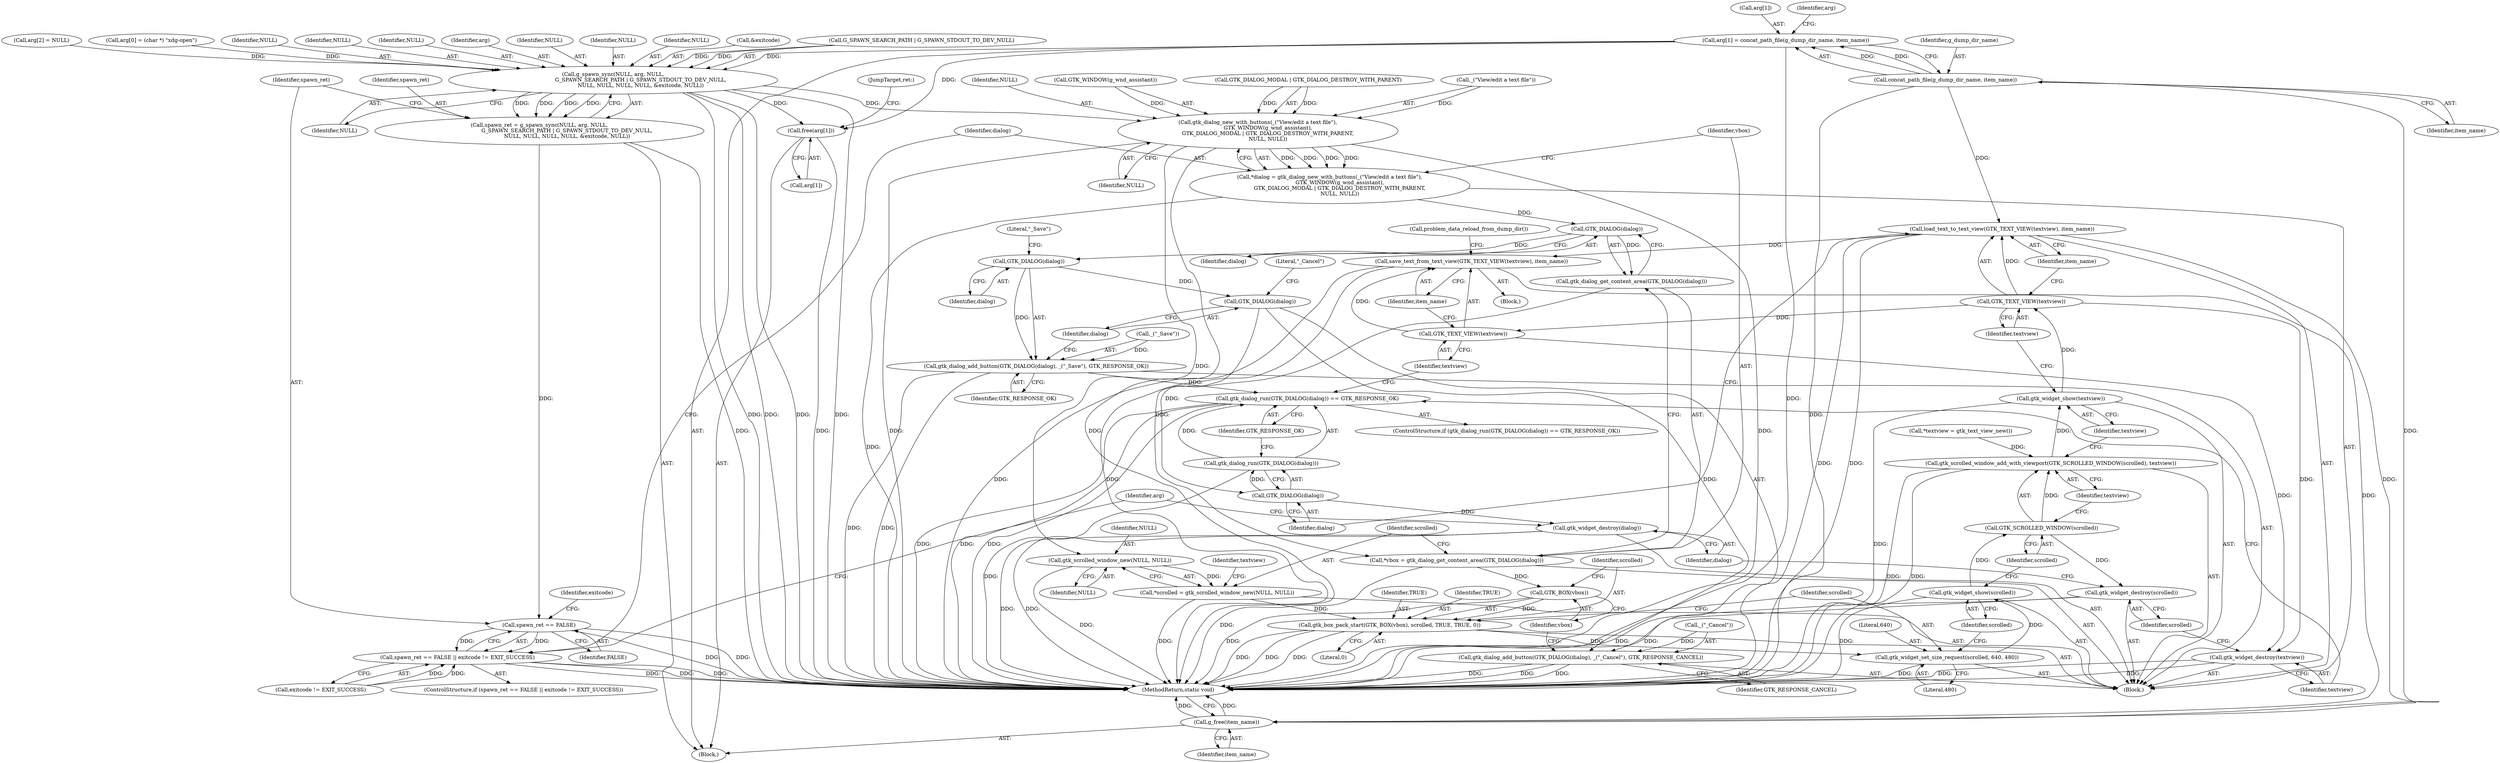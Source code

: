 digraph "0_libreport_257578a23d1537a2d235aaa2b1488ee4f818e360_1@array" {
"1000148" [label="(Call,arg[1] = concat_path_file(g_dump_dir_name, item_name))"];
"1000152" [label="(Call,concat_path_file(g_dump_dir_name, item_name))"];
"1000163" [label="(Call,g_spawn_sync(NULL, arg, NULL,\n                                 G_SPAWN_SEARCH_PATH | G_SPAWN_STDOUT_TO_DEV_NULL,\n                                 NULL, NULL, NULL, NULL, &exitcode, NULL))"];
"1000161" [label="(Call,spawn_ret = g_spawn_sync(NULL, arg, NULL,\n                                 G_SPAWN_SEARCH_PATH | G_SPAWN_STDOUT_TO_DEV_NULL,\n                                 NULL, NULL, NULL, NULL, &exitcode, NULL))"];
"1000179" [label="(Call,spawn_ret == FALSE)"];
"1000178" [label="(Call,spawn_ret == FALSE || exitcode != EXIT_SUCCESS)"];
"1000189" [label="(Call,gtk_dialog_new_with_buttons(_(\"View/edit a text file\"),\n            GTK_WINDOW(g_wnd_assistant),\n            GTK_DIALOG_MODAL | GTK_DIALOG_DESTROY_WITH_PARENT,\n            NULL, NULL))"];
"1000187" [label="(Call,*dialog = gtk_dialog_new_with_buttons(_(\"View/edit a text file\"),\n            GTK_WINDOW(g_wnd_assistant),\n            GTK_DIALOG_MODAL | GTK_DIALOG_DESTROY_WITH_PARENT,\n            NULL, NULL))"];
"1000203" [label="(Call,GTK_DIALOG(dialog))"];
"1000202" [label="(Call,gtk_dialog_get_content_area(GTK_DIALOG(dialog)))"];
"1000200" [label="(Call,*vbox = gtk_dialog_get_content_area(GTK_DIALOG(dialog)))"];
"1000228" [label="(Call,GTK_BOX(vbox))"];
"1000227" [label="(Call,gtk_box_pack_start(GTK_BOX(vbox), scrolled, TRUE, TRUE, 0))"];
"1000234" [label="(Call,gtk_widget_set_size_request(scrolled, 640, 480))"];
"1000238" [label="(Call,gtk_widget_show(scrolled))"];
"1000241" [label="(Call,GTK_SCROLLED_WINDOW(scrolled))"];
"1000240" [label="(Call,gtk_scrolled_window_add_with_viewport(GTK_SCROLLED_WINDOW(scrolled), textview))"];
"1000244" [label="(Call,gtk_widget_show(textview))"];
"1000247" [label="(Call,GTK_TEXT_VIEW(textview))"];
"1000246" [label="(Call,load_text_to_text_view(GTK_TEXT_VIEW(textview), item_name))"];
"1000257" [label="(Call,save_text_from_text_view(GTK_TEXT_VIEW(textview), item_name))"];
"1000275" [label="(Call,g_free(item_name))"];
"1000258" [label="(Call,GTK_TEXT_VIEW(textview))"];
"1000264" [label="(Call,gtk_widget_destroy(textview))"];
"1000266" [label="(Call,gtk_widget_destroy(scrolled))"];
"1000216" [label="(Call,GTK_DIALOG(dialog))"];
"1000215" [label="(Call,gtk_dialog_add_button(GTK_DIALOG(dialog), _(\"_Save\"), GTK_RESPONSE_OK))"];
"1000251" [label="(Call,gtk_dialog_run(GTK_DIALOG(dialog)) == GTK_RESPONSE_OK)"];
"1000222" [label="(Call,GTK_DIALOG(dialog))"];
"1000221" [label="(Call,gtk_dialog_add_button(GTK_DIALOG(dialog), _(\"_Cancel\"), GTK_RESPONSE_CANCEL))"];
"1000253" [label="(Call,GTK_DIALOG(dialog))"];
"1000252" [label="(Call,gtk_dialog_run(GTK_DIALOG(dialog)))"];
"1000268" [label="(Call,gtk_widget_destroy(dialog))"];
"1000208" [label="(Call,gtk_scrolled_window_new(NULL, NULL))"];
"1000206" [label="(Call,*scrolled = gtk_scrolled_window_new(NULL, NULL))"];
"1000270" [label="(Call,free(arg[1]))"];
"1000222" [label="(Call,GTK_DIALOG(dialog))"];
"1000188" [label="(Identifier,dialog)"];
"1000240" [label="(Call,gtk_scrolled_window_add_with_viewport(GTK_SCROLLED_WINDOW(scrolled), textview))"];
"1000192" [label="(Call,GTK_WINDOW(g_wnd_assistant))"];
"1000183" [label="(Identifier,exitcode)"];
"1000266" [label="(Call,gtk_widget_destroy(scrolled))"];
"1000219" [label="(Literal,\"_Save\")"];
"1000194" [label="(Call,GTK_DIALOG_MODAL | GTK_DIALOG_DESTROY_WITH_PARENT)"];
"1000235" [label="(Identifier,scrolled)"];
"1000257" [label="(Call,save_text_from_text_view(GTK_TEXT_VIEW(textview), item_name))"];
"1000231" [label="(Identifier,TRUE)"];
"1000208" [label="(Call,gtk_scrolled_window_new(NULL, NULL))"];
"1000270" [label="(Call,free(arg[1]))"];
"1000166" [label="(Identifier,NULL)"];
"1000202" [label="(Call,gtk_dialog_get_content_area(GTK_DIALOG(dialog)))"];
"1000227" [label="(Call,gtk_box_pack_start(GTK_BOX(vbox), scrolled, TRUE, TRUE, 0))"];
"1000172" [label="(Identifier,NULL)"];
"1000271" [label="(Call,arg[1])"];
"1000256" [label="(Block,)"];
"1000230" [label="(Identifier,scrolled)"];
"1000250" [label="(ControlStructure,if (gtk_dialog_run(GTK_DIALOG(dialog)) == GTK_RESPONSE_OK))"];
"1000232" [label="(Identifier,TRUE)"];
"1000258" [label="(Call,GTK_TEXT_VIEW(textview))"];
"1000180" [label="(Identifier,spawn_ret)"];
"1000269" [label="(Identifier,dialog)"];
"1000239" [label="(Identifier,scrolled)"];
"1000241" [label="(Call,GTK_SCROLLED_WINDOW(scrolled))"];
"1000255" [label="(Identifier,GTK_RESPONSE_OK)"];
"1000200" [label="(Call,*vbox = gtk_dialog_get_content_area(GTK_DIALOG(dialog)))"];
"1000246" [label="(Call,load_text_to_text_view(GTK_TEXT_VIEW(textview), item_name))"];
"1000181" [label="(Identifier,FALSE)"];
"1000223" [label="(Identifier,dialog)"];
"1000185" [label="(Block,)"];
"1000249" [label="(Identifier,item_name)"];
"1000274" [label="(JumpTarget,ret:)"];
"1000162" [label="(Identifier,spawn_ret)"];
"1000276" [label="(Identifier,item_name)"];
"1000111" [label="(Block,)"];
"1000217" [label="(Identifier,dialog)"];
"1000204" [label="(Identifier,dialog)"];
"1000165" [label="(Identifier,arg)"];
"1000215" [label="(Call,gtk_dialog_add_button(GTK_DIALOG(dialog), _(\"_Save\"), GTK_RESPONSE_OK))"];
"1000164" [label="(Identifier,NULL)"];
"1000171" [label="(Identifier,NULL)"];
"1000267" [label="(Identifier,scrolled)"];
"1000163" [label="(Call,g_spawn_sync(NULL, arg, NULL,\n                                 G_SPAWN_SEARCH_PATH | G_SPAWN_STDOUT_TO_DEV_NULL,\n                                 NULL, NULL, NULL, NULL, &exitcode, NULL))"];
"1000243" [label="(Identifier,textview)"];
"1000177" [label="(ControlStructure,if (spawn_ret == FALSE || exitcode != EXIT_SUCCESS))"];
"1000216" [label="(Call,GTK_DIALOG(dialog))"];
"1000242" [label="(Identifier,scrolled)"];
"1000149" [label="(Call,arg[1])"];
"1000244" [label="(Call,gtk_widget_show(textview))"];
"1000233" [label="(Literal,0)"];
"1000238" [label="(Call,gtk_widget_show(scrolled))"];
"1000190" [label="(Call,_(\"View/edit a text file\"))"];
"1000170" [label="(Identifier,NULL)"];
"1000248" [label="(Identifier,textview)"];
"1000254" [label="(Identifier,dialog)"];
"1000174" [label="(Call,&exitcode)"];
"1000178" [label="(Call,spawn_ret == FALSE || exitcode != EXIT_SUCCESS)"];
"1000272" [label="(Identifier,arg)"];
"1000261" [label="(Call,problem_data_reload_from_dump_dir())"];
"1000251" [label="(Call,gtk_dialog_run(GTK_DIALOG(dialog)) == GTK_RESPONSE_OK)"];
"1000226" [label="(Identifier,GTK_RESPONSE_CANCEL)"];
"1000206" [label="(Call,*scrolled = gtk_scrolled_window_new(NULL, NULL))"];
"1000176" [label="(Identifier,NULL)"];
"1000203" [label="(Call,GTK_DIALOG(dialog))"];
"1000236" [label="(Literal,640)"];
"1000210" [label="(Identifier,NULL)"];
"1000264" [label="(Call,gtk_widget_destroy(textview))"];
"1000161" [label="(Call,spawn_ret = g_spawn_sync(NULL, arg, NULL,\n                                 G_SPAWN_SEARCH_PATH | G_SPAWN_STDOUT_TO_DEV_NULL,\n                                 NULL, NULL, NULL, NULL, &exitcode, NULL))"];
"1000253" [label="(Call,GTK_DIALOG(dialog))"];
"1000201" [label="(Identifier,vbox)"];
"1000167" [label="(Call,G_SPAWN_SEARCH_PATH | G_SPAWN_STDOUT_TO_DEV_NULL)"];
"1000268" [label="(Call,gtk_widget_destroy(dialog))"];
"1000265" [label="(Identifier,textview)"];
"1000220" [label="(Identifier,GTK_RESPONSE_OK)"];
"1000245" [label="(Identifier,textview)"];
"1000153" [label="(Identifier,g_dump_dir_name)"];
"1000197" [label="(Identifier,NULL)"];
"1000209" [label="(Identifier,NULL)"];
"1000157" [label="(Identifier,arg)"];
"1000234" [label="(Call,gtk_widget_set_size_request(scrolled, 640, 480))"];
"1000155" [label="(Call,arg[2] = NULL)"];
"1000252" [label="(Call,gtk_dialog_run(GTK_DIALOG(dialog)))"];
"1000187" [label="(Call,*dialog = gtk_dialog_new_with_buttons(_(\"View/edit a text file\"),\n            GTK_WINDOW(g_wnd_assistant),\n            GTK_DIALOG_MODAL | GTK_DIALOG_DESTROY_WITH_PARENT,\n            NULL, NULL))"];
"1000148" [label="(Call,arg[1] = concat_path_file(g_dump_dir_name, item_name))"];
"1000212" [label="(Call,*textview = gtk_text_view_new())"];
"1000218" [label="(Call,_(\"_Save\"))"];
"1000207" [label="(Identifier,scrolled)"];
"1000221" [label="(Call,gtk_dialog_add_button(GTK_DIALOG(dialog), _(\"_Cancel\"), GTK_RESPONSE_CANCEL))"];
"1000229" [label="(Identifier,vbox)"];
"1000228" [label="(Call,GTK_BOX(vbox))"];
"1000237" [label="(Literal,480)"];
"1000152" [label="(Call,concat_path_file(g_dump_dir_name, item_name))"];
"1000189" [label="(Call,gtk_dialog_new_with_buttons(_(\"View/edit a text file\"),\n            GTK_WINDOW(g_wnd_assistant),\n            GTK_DIALOG_MODAL | GTK_DIALOG_DESTROY_WITH_PARENT,\n            NULL, NULL))"];
"1000225" [label="(Literal,\"_Cancel\")"];
"1000275" [label="(Call,g_free(item_name))"];
"1000141" [label="(Call,arg[0] = (char *) \"xdg-open\")"];
"1000247" [label="(Call,GTK_TEXT_VIEW(textview))"];
"1000173" [label="(Identifier,NULL)"];
"1000259" [label="(Identifier,textview)"];
"1000182" [label="(Call,exitcode != EXIT_SUCCESS)"];
"1000224" [label="(Call,_(\"_Cancel\"))"];
"1000198" [label="(Identifier,NULL)"];
"1000179" [label="(Call,spawn_ret == FALSE)"];
"1000260" [label="(Identifier,item_name)"];
"1000213" [label="(Identifier,textview)"];
"1000154" [label="(Identifier,item_name)"];
"1000277" [label="(MethodReturn,static void)"];
"1000148" -> "1000111"  [label="AST: "];
"1000148" -> "1000152"  [label="CFG: "];
"1000149" -> "1000148"  [label="AST: "];
"1000152" -> "1000148"  [label="AST: "];
"1000157" -> "1000148"  [label="CFG: "];
"1000148" -> "1000277"  [label="DDG: "];
"1000152" -> "1000148"  [label="DDG: "];
"1000152" -> "1000148"  [label="DDG: "];
"1000148" -> "1000163"  [label="DDG: "];
"1000148" -> "1000270"  [label="DDG: "];
"1000152" -> "1000154"  [label="CFG: "];
"1000153" -> "1000152"  [label="AST: "];
"1000154" -> "1000152"  [label="AST: "];
"1000152" -> "1000277"  [label="DDG: "];
"1000152" -> "1000246"  [label="DDG: "];
"1000152" -> "1000275"  [label="DDG: "];
"1000163" -> "1000161"  [label="AST: "];
"1000163" -> "1000176"  [label="CFG: "];
"1000164" -> "1000163"  [label="AST: "];
"1000165" -> "1000163"  [label="AST: "];
"1000166" -> "1000163"  [label="AST: "];
"1000167" -> "1000163"  [label="AST: "];
"1000170" -> "1000163"  [label="AST: "];
"1000171" -> "1000163"  [label="AST: "];
"1000172" -> "1000163"  [label="AST: "];
"1000173" -> "1000163"  [label="AST: "];
"1000174" -> "1000163"  [label="AST: "];
"1000176" -> "1000163"  [label="AST: "];
"1000161" -> "1000163"  [label="CFG: "];
"1000163" -> "1000277"  [label="DDG: "];
"1000163" -> "1000277"  [label="DDG: "];
"1000163" -> "1000277"  [label="DDG: "];
"1000163" -> "1000277"  [label="DDG: "];
"1000163" -> "1000161"  [label="DDG: "];
"1000163" -> "1000161"  [label="DDG: "];
"1000163" -> "1000161"  [label="DDG: "];
"1000163" -> "1000161"  [label="DDG: "];
"1000141" -> "1000163"  [label="DDG: "];
"1000155" -> "1000163"  [label="DDG: "];
"1000167" -> "1000163"  [label="DDG: "];
"1000167" -> "1000163"  [label="DDG: "];
"1000163" -> "1000189"  [label="DDG: "];
"1000163" -> "1000270"  [label="DDG: "];
"1000161" -> "1000111"  [label="AST: "];
"1000162" -> "1000161"  [label="AST: "];
"1000180" -> "1000161"  [label="CFG: "];
"1000161" -> "1000277"  [label="DDG: "];
"1000161" -> "1000179"  [label="DDG: "];
"1000179" -> "1000178"  [label="AST: "];
"1000179" -> "1000181"  [label="CFG: "];
"1000180" -> "1000179"  [label="AST: "];
"1000181" -> "1000179"  [label="AST: "];
"1000183" -> "1000179"  [label="CFG: "];
"1000178" -> "1000179"  [label="CFG: "];
"1000179" -> "1000277"  [label="DDG: "];
"1000179" -> "1000277"  [label="DDG: "];
"1000179" -> "1000178"  [label="DDG: "];
"1000179" -> "1000178"  [label="DDG: "];
"1000178" -> "1000177"  [label="AST: "];
"1000178" -> "1000182"  [label="CFG: "];
"1000182" -> "1000178"  [label="AST: "];
"1000188" -> "1000178"  [label="CFG: "];
"1000272" -> "1000178"  [label="CFG: "];
"1000178" -> "1000277"  [label="DDG: "];
"1000178" -> "1000277"  [label="DDG: "];
"1000178" -> "1000277"  [label="DDG: "];
"1000182" -> "1000178"  [label="DDG: "];
"1000182" -> "1000178"  [label="DDG: "];
"1000189" -> "1000187"  [label="AST: "];
"1000189" -> "1000198"  [label="CFG: "];
"1000190" -> "1000189"  [label="AST: "];
"1000192" -> "1000189"  [label="AST: "];
"1000194" -> "1000189"  [label="AST: "];
"1000197" -> "1000189"  [label="AST: "];
"1000198" -> "1000189"  [label="AST: "];
"1000187" -> "1000189"  [label="CFG: "];
"1000189" -> "1000277"  [label="DDG: "];
"1000189" -> "1000277"  [label="DDG: "];
"1000189" -> "1000277"  [label="DDG: "];
"1000189" -> "1000187"  [label="DDG: "];
"1000189" -> "1000187"  [label="DDG: "];
"1000189" -> "1000187"  [label="DDG: "];
"1000189" -> "1000187"  [label="DDG: "];
"1000190" -> "1000189"  [label="DDG: "];
"1000192" -> "1000189"  [label="DDG: "];
"1000194" -> "1000189"  [label="DDG: "];
"1000194" -> "1000189"  [label="DDG: "];
"1000189" -> "1000208"  [label="DDG: "];
"1000187" -> "1000185"  [label="AST: "];
"1000188" -> "1000187"  [label="AST: "];
"1000201" -> "1000187"  [label="CFG: "];
"1000187" -> "1000277"  [label="DDG: "];
"1000187" -> "1000203"  [label="DDG: "];
"1000203" -> "1000202"  [label="AST: "];
"1000203" -> "1000204"  [label="CFG: "];
"1000204" -> "1000203"  [label="AST: "];
"1000202" -> "1000203"  [label="CFG: "];
"1000203" -> "1000202"  [label="DDG: "];
"1000203" -> "1000216"  [label="DDG: "];
"1000202" -> "1000200"  [label="AST: "];
"1000200" -> "1000202"  [label="CFG: "];
"1000202" -> "1000200"  [label="DDG: "];
"1000200" -> "1000185"  [label="AST: "];
"1000201" -> "1000200"  [label="AST: "];
"1000207" -> "1000200"  [label="CFG: "];
"1000200" -> "1000277"  [label="DDG: "];
"1000200" -> "1000228"  [label="DDG: "];
"1000228" -> "1000227"  [label="AST: "];
"1000228" -> "1000229"  [label="CFG: "];
"1000229" -> "1000228"  [label="AST: "];
"1000230" -> "1000228"  [label="CFG: "];
"1000228" -> "1000277"  [label="DDG: "];
"1000228" -> "1000227"  [label="DDG: "];
"1000227" -> "1000185"  [label="AST: "];
"1000227" -> "1000233"  [label="CFG: "];
"1000230" -> "1000227"  [label="AST: "];
"1000231" -> "1000227"  [label="AST: "];
"1000232" -> "1000227"  [label="AST: "];
"1000233" -> "1000227"  [label="AST: "];
"1000235" -> "1000227"  [label="CFG: "];
"1000227" -> "1000277"  [label="DDG: "];
"1000227" -> "1000277"  [label="DDG: "];
"1000227" -> "1000277"  [label="DDG: "];
"1000206" -> "1000227"  [label="DDG: "];
"1000227" -> "1000234"  [label="DDG: "];
"1000234" -> "1000185"  [label="AST: "];
"1000234" -> "1000237"  [label="CFG: "];
"1000235" -> "1000234"  [label="AST: "];
"1000236" -> "1000234"  [label="AST: "];
"1000237" -> "1000234"  [label="AST: "];
"1000239" -> "1000234"  [label="CFG: "];
"1000234" -> "1000277"  [label="DDG: "];
"1000234" -> "1000238"  [label="DDG: "];
"1000238" -> "1000185"  [label="AST: "];
"1000238" -> "1000239"  [label="CFG: "];
"1000239" -> "1000238"  [label="AST: "];
"1000242" -> "1000238"  [label="CFG: "];
"1000238" -> "1000277"  [label="DDG: "];
"1000238" -> "1000241"  [label="DDG: "];
"1000241" -> "1000240"  [label="AST: "];
"1000241" -> "1000242"  [label="CFG: "];
"1000242" -> "1000241"  [label="AST: "];
"1000243" -> "1000241"  [label="CFG: "];
"1000241" -> "1000240"  [label="DDG: "];
"1000241" -> "1000266"  [label="DDG: "];
"1000240" -> "1000185"  [label="AST: "];
"1000240" -> "1000243"  [label="CFG: "];
"1000243" -> "1000240"  [label="AST: "];
"1000245" -> "1000240"  [label="CFG: "];
"1000240" -> "1000277"  [label="DDG: "];
"1000240" -> "1000277"  [label="DDG: "];
"1000212" -> "1000240"  [label="DDG: "];
"1000240" -> "1000244"  [label="DDG: "];
"1000244" -> "1000185"  [label="AST: "];
"1000244" -> "1000245"  [label="CFG: "];
"1000245" -> "1000244"  [label="AST: "];
"1000248" -> "1000244"  [label="CFG: "];
"1000244" -> "1000277"  [label="DDG: "];
"1000244" -> "1000247"  [label="DDG: "];
"1000247" -> "1000246"  [label="AST: "];
"1000247" -> "1000248"  [label="CFG: "];
"1000248" -> "1000247"  [label="AST: "];
"1000249" -> "1000247"  [label="CFG: "];
"1000247" -> "1000246"  [label="DDG: "];
"1000247" -> "1000258"  [label="DDG: "];
"1000247" -> "1000264"  [label="DDG: "];
"1000246" -> "1000185"  [label="AST: "];
"1000246" -> "1000249"  [label="CFG: "];
"1000249" -> "1000246"  [label="AST: "];
"1000254" -> "1000246"  [label="CFG: "];
"1000246" -> "1000277"  [label="DDG: "];
"1000246" -> "1000277"  [label="DDG: "];
"1000246" -> "1000257"  [label="DDG: "];
"1000246" -> "1000275"  [label="DDG: "];
"1000257" -> "1000256"  [label="AST: "];
"1000257" -> "1000260"  [label="CFG: "];
"1000258" -> "1000257"  [label="AST: "];
"1000260" -> "1000257"  [label="AST: "];
"1000261" -> "1000257"  [label="CFG: "];
"1000257" -> "1000277"  [label="DDG: "];
"1000257" -> "1000277"  [label="DDG: "];
"1000258" -> "1000257"  [label="DDG: "];
"1000257" -> "1000275"  [label="DDG: "];
"1000275" -> "1000111"  [label="AST: "];
"1000275" -> "1000276"  [label="CFG: "];
"1000276" -> "1000275"  [label="AST: "];
"1000277" -> "1000275"  [label="CFG: "];
"1000275" -> "1000277"  [label="DDG: "];
"1000275" -> "1000277"  [label="DDG: "];
"1000258" -> "1000259"  [label="CFG: "];
"1000259" -> "1000258"  [label="AST: "];
"1000260" -> "1000258"  [label="CFG: "];
"1000258" -> "1000264"  [label="DDG: "];
"1000264" -> "1000185"  [label="AST: "];
"1000264" -> "1000265"  [label="CFG: "];
"1000265" -> "1000264"  [label="AST: "];
"1000267" -> "1000264"  [label="CFG: "];
"1000264" -> "1000277"  [label="DDG: "];
"1000264" -> "1000277"  [label="DDG: "];
"1000266" -> "1000185"  [label="AST: "];
"1000266" -> "1000267"  [label="CFG: "];
"1000267" -> "1000266"  [label="AST: "];
"1000269" -> "1000266"  [label="CFG: "];
"1000266" -> "1000277"  [label="DDG: "];
"1000266" -> "1000277"  [label="DDG: "];
"1000216" -> "1000215"  [label="AST: "];
"1000216" -> "1000217"  [label="CFG: "];
"1000217" -> "1000216"  [label="AST: "];
"1000219" -> "1000216"  [label="CFG: "];
"1000216" -> "1000215"  [label="DDG: "];
"1000216" -> "1000222"  [label="DDG: "];
"1000215" -> "1000185"  [label="AST: "];
"1000215" -> "1000220"  [label="CFG: "];
"1000218" -> "1000215"  [label="AST: "];
"1000220" -> "1000215"  [label="AST: "];
"1000223" -> "1000215"  [label="CFG: "];
"1000215" -> "1000277"  [label="DDG: "];
"1000215" -> "1000277"  [label="DDG: "];
"1000218" -> "1000215"  [label="DDG: "];
"1000215" -> "1000251"  [label="DDG: "];
"1000251" -> "1000250"  [label="AST: "];
"1000251" -> "1000255"  [label="CFG: "];
"1000252" -> "1000251"  [label="AST: "];
"1000255" -> "1000251"  [label="AST: "];
"1000259" -> "1000251"  [label="CFG: "];
"1000265" -> "1000251"  [label="CFG: "];
"1000251" -> "1000277"  [label="DDG: "];
"1000251" -> "1000277"  [label="DDG: "];
"1000251" -> "1000277"  [label="DDG: "];
"1000252" -> "1000251"  [label="DDG: "];
"1000222" -> "1000221"  [label="AST: "];
"1000222" -> "1000223"  [label="CFG: "];
"1000223" -> "1000222"  [label="AST: "];
"1000225" -> "1000222"  [label="CFG: "];
"1000222" -> "1000221"  [label="DDG: "];
"1000222" -> "1000253"  [label="DDG: "];
"1000221" -> "1000185"  [label="AST: "];
"1000221" -> "1000226"  [label="CFG: "];
"1000224" -> "1000221"  [label="AST: "];
"1000226" -> "1000221"  [label="AST: "];
"1000229" -> "1000221"  [label="CFG: "];
"1000221" -> "1000277"  [label="DDG: "];
"1000221" -> "1000277"  [label="DDG: "];
"1000221" -> "1000277"  [label="DDG: "];
"1000224" -> "1000221"  [label="DDG: "];
"1000253" -> "1000252"  [label="AST: "];
"1000253" -> "1000254"  [label="CFG: "];
"1000254" -> "1000253"  [label="AST: "];
"1000252" -> "1000253"  [label="CFG: "];
"1000253" -> "1000252"  [label="DDG: "];
"1000253" -> "1000268"  [label="DDG: "];
"1000255" -> "1000252"  [label="CFG: "];
"1000252" -> "1000277"  [label="DDG: "];
"1000268" -> "1000185"  [label="AST: "];
"1000268" -> "1000269"  [label="CFG: "];
"1000269" -> "1000268"  [label="AST: "];
"1000272" -> "1000268"  [label="CFG: "];
"1000268" -> "1000277"  [label="DDG: "];
"1000268" -> "1000277"  [label="DDG: "];
"1000208" -> "1000206"  [label="AST: "];
"1000208" -> "1000210"  [label="CFG: "];
"1000209" -> "1000208"  [label="AST: "];
"1000210" -> "1000208"  [label="AST: "];
"1000206" -> "1000208"  [label="CFG: "];
"1000208" -> "1000277"  [label="DDG: "];
"1000208" -> "1000206"  [label="DDG: "];
"1000206" -> "1000185"  [label="AST: "];
"1000207" -> "1000206"  [label="AST: "];
"1000213" -> "1000206"  [label="CFG: "];
"1000206" -> "1000277"  [label="DDG: "];
"1000270" -> "1000111"  [label="AST: "];
"1000270" -> "1000271"  [label="CFG: "];
"1000271" -> "1000270"  [label="AST: "];
"1000274" -> "1000270"  [label="CFG: "];
"1000270" -> "1000277"  [label="DDG: "];
}
